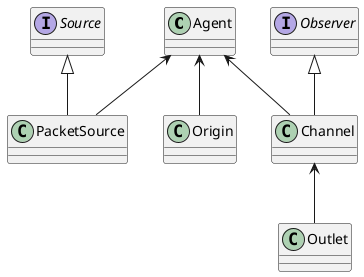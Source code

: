 @startuml


class Agent {
}

interface Source {
}

interface Observer {
}

class PacketSource {
}

class Origin {
}

class Channel {
}

class Outlet {
}

Agent <-- Origin
Agent <-- PacketSource
Agent <-- Channel
Channel <-- Outlet
Source <|--  PacketSource
Observer <|-- Channel
@enduml

abstract class AbstractList
abstract AbstractCollection
interface List
interface Collection

List <|-- AbstractList
Collection <|-- AbstractCollection

Collection <|- List
AbstractCollection <|- AbstractList
AbstractList <|-- ArrayList


class ArrayList {
Object[] elementData
size()
}

enum TimeUnit {
DAYS
HOURS
MINUTES
}

